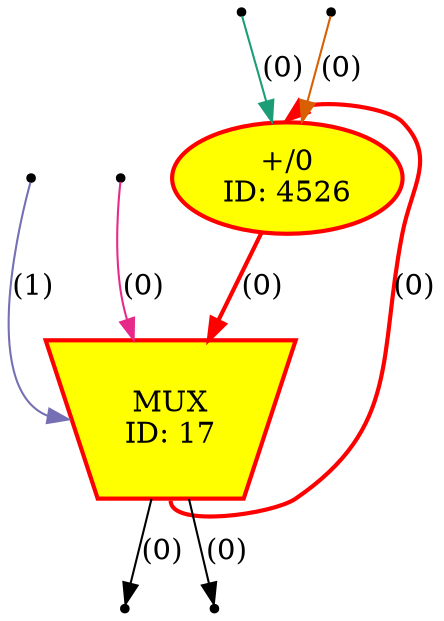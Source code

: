 digraph processingKernel_illegalLoop{
	NodeCondAdd4526 [color=red, style="bold, filled", fillcolor=yellow, label="+/0\nID: 4526"];
	NodeMux17 [color=red, style="bold, filled", fillcolor=yellow, shape=invtrapezium, height=0.5, label="MUX\nID: 17"];
	NodeMux17 -> NodeCondAdd4526[label="(0)" headport="n" tailport="s" color=red style=bold photon_data="EDGE,SrcNode:17,SrcNodePort:result"];
	NodeConstantRawBits13 [shape=point];
	NodeConstantRawBits13 -> NodeCondAdd4526[label="(0)" color="/dark28/1" photon_data="EDGE,SrcNode:13,SrcNodePort:value"];
	NodeEqInlined3327 [shape=point];
	NodeEqInlined3327 -> NodeCondAdd4526[label="(0)" color="/dark28/2" photon_data="EDGE,SrcNode:3327,SrcNodePort:result"];
	NodeRegister4545 [shape=point];
	NodeRegister4545 -> NodeMux17[label="(1)" headport="w" color="/dark28/3" photon_data="EDGE,SrcNode:4545,SrcNodePort:output"];
	NodeCondAdd4526 -> NodeMux17[label="(0)" color=red style=bold photon_data="EDGE,SrcNode:4526,SrcNodePort:result"];
	NodeConstantRawBits10 [shape=point];
	NodeConstantRawBits10 -> NodeMux17[label="(0)" color="/dark28/4" photon_data="EDGE,SrcNode:10,SrcNodePort:value"];
	NodeOutput3027 [shape=point];
	NodeMux17 -> NodeOutput3027 [label="(0)"];
	NodeCat3924 [shape=point];
	NodeMux17 -> NodeCat3924 [label="(0)"];
}
